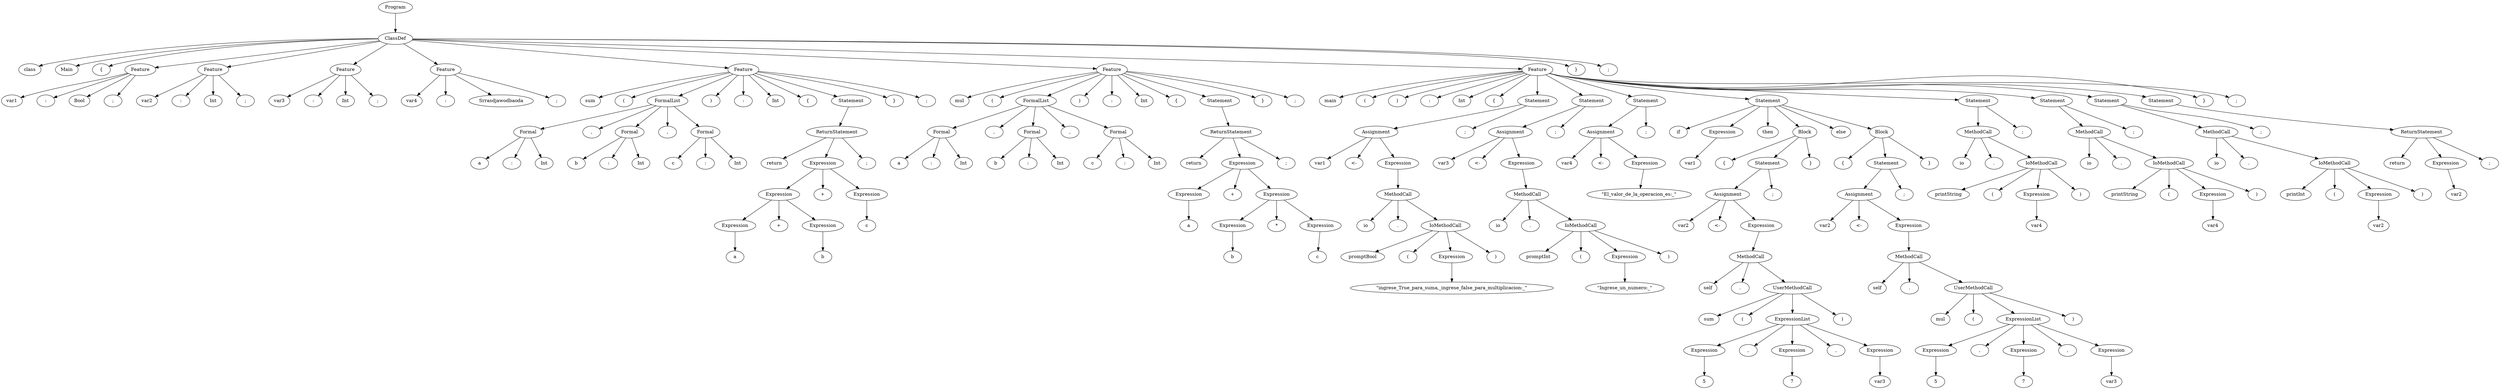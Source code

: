 digraph tree {
rankdir=TB;
nodesep=0.6;
ranksep=0.8;
    "Program_1305854611792" [label="Program"];
    "ClassDef_1305854612016" [label="ClassDef"];
    "class_1305854926784" [label="class"];
    "Main_1305854926976" [label="Main"];
    "{_1305854928512" [label="{"];
    "Feature_1305854612128" [label="Feature"];
    "var1_1305854928960" [label="var1"];
    ":_1305854929600" [label=":"];
    "Bool_1305854929664" [label="Bool"];
    ";_1305854929728" [label=";"];
    "Feature_1305854612576" [label="Feature"];
    "var2_1305854929472" [label="var2"];
    ":_1305854929920" [label=":"];
    "Int_1305854929984" [label="Int"];
    ";_1305854930048" [label=";"];
    "Feature_1305854612688" [label="Feature"];
    "var3_1305854930176" [label="var3"];
    ":_1305854930240" [label=":"];
    "Int_1305854930304" [label="Int"];
    ";_1305854930368" [label=";"];
    "Feature_1305854612800" [label="Feature"];
    "var4_1305854930496" [label="var4"];
    ":_1305854930560" [label=":"];
    "Srrasdjawodbaoda_1305854930624" [label="Srrasdjawodbaoda"];
    ";_1305854930688" [label=";"];
    "Feature_1305854612912" [label="Feature"];
    "sum_1305854930816" [label="sum"];
    "(_1305854930944" [label="("];
    "FormalList_1305854613136" [label="FormalList"];
    "Formal_1305854613248" [label="Formal"];
    "a_1305854931072" [label="a"];
    ":_1305854931264" [label=":"];
    "Int_1305854931328" [label="Int"];
    ",_1305854931456" [label=","];
    "Formal_1305854613360" [label="Formal"];
    "b_1305854931584" [label="b"];
    ":_1305854931648" [label=":"];
    "Int_1305854931712" [label="Int"];
    ",_1305854931840" [label=","];
    "Formal_1305854613472" [label="Formal"];
    "c_1305854931200" [label="c"];
    ":_1305854932096" [label=":"];
    "Int_1305854932160" [label="Int"];
    ")_1305854932224" [label=")"];
    ":_1305854932288" [label=":"];
    "Int_1305854932416" [label="Int"];
    "{_1305854932480" [label="{"];
    "Statement_1305854613584" [label="Statement"];
    "ReturnStatement_1305854613920" [label="ReturnStatement"];
    "return_1305852069056" [label="return"];
    "Expression_1305854615376" [label="Expression"];
    "Expression_1305854614928" [label="Expression"];
    "Expression_1305854614032" [label="Expression"];
    "a_1305854933504" [label="a"];
    "+_1305854928896" [label="+"];
    "Expression_1305854615040" [label="Expression"];
    "b_1305855068352" [label="b"];
    "+_1305854933248" [label="+"];
    "Expression_1305854615488" [label="Expression"];
    "c_1305854928832" [label="c"];
    ";_1305851334336" [label=";"];
    "}_1305855068608" [label="}"];
    ";_1305854932032" [label=";"];
    "Feature_1305854615824" [label="Feature"];
    "mul_1305854929792" [label="mul"];
    "(_1305855068928" [label="("];
    "FormalList_1305854615936" [label="FormalList"];
    "Formal_1305854616048" [label="Formal"];
    "a_1305855068864" [label="a"];
    ":_1305855068480" [label=":"];
    "Int_1305855069056" [label="Int"];
    ",_1305855069120" [label=","];
    "Formal_1305854616160" [label="Formal"];
    "b_1305855069248" [label="b"];
    ":_1305855068992" [label=":"];
    "Int_1305855069312" [label="Int"];
    ",_1305855069376" [label=","];
    "Formal_1305854616272" [label="Formal"];
    "c_1305855069184" [label="c"];
    ":_1305855069632" [label=":"];
    "Int_1305855069696" [label="Int"];
    ")_1305855069760" [label=")"];
    ":_1305855069824" [label=":"];
    "Int_1305855069952" [label="Int"];
    "{_1305855070016" [label="{"];
    "Statement_1305854616384" [label="Statement"];
    "ReturnStatement_1305854616496" [label="ReturnStatement"];
    "return_1305855069888" [label="return"];
    "Expression_1305854616720" [label="Expression"];
    "Expression_1305854616608" [label="Expression"];
    "a_1305855070208" [label="a"];
    "+_1305854934208" [label="+"];
    "Expression_1305854617392" [label="Expression"];
    "Expression_1305854616832" [label="Expression"];
    "b_1305854933824" [label="b"];
    "*_1305854919680" [label="*"];
    "Expression_1305854617056" [label="Expression"];
    "c_1305854933184" [label="c"];
    ";_1305855070464" [label=";"];
    "}_1305855068032" [label="}"];
    ";_1305855067264" [label=";"];
    "Feature_1305854617504" [label="Feature"];
    "main_1305855068544" [label="main"];
    "(_1305855069568" [label="("];
    ")_1305855072384" [label=")"];
    ":_1305855072256" [label=":"];
    "Int_1305855072192" [label="Int"];
    "{_1305855067200" [label="{"];
    "Statement_1305854617616" [label="Statement"];
    "Assignment_1305854617952" [label="Assignment"];
    "var1_1305855074112" [label="var1"];
    "<-_1305855074176" [label="<-"];
    "Expression_1305854618064" [label="Expression"];
    "MethodCall_1305854618288" [label="MethodCall"];
    "io_1305855074304" [label="io"];
    "._1305855074240" [label="."];
    "IoMethodCall_1305854618400" [label="IoMethodCall"];
    "promptBool_1305855074368" [label="promptBool"];
    "(_1305855070720" [label="("];
    "Expression_1305854618512" [label="Expression"];
    "\\\"ingrese_True_para_suma,_ingrese_false_para_multiplicacion:_\\\"_1305855074560" [label="\"ingrese_True_para_suma,_ingrese_false_para_multiplicacion:_\""];
    ")_1305855074496" [label=")"];
    ";_1305855074816" [label=";"];
    "Statement_1305854618848" [label="Statement"];
    "Assignment_1305854618960" [label="Assignment"];
    "var3_1305855074880" [label="var3"];
    "<-_1305855074944" [label="<-"];
    "Expression_1305854619072" [label="Expression"];
    "MethodCall_1305854619184" [label="MethodCall"];
    "io_1305855075008" [label="io"];
    "._1305855075072" [label="."];
    "IoMethodCall_1305854619296" [label="IoMethodCall"];
    "promptInt_1305855075200" [label="promptInt"];
    "(_1305855074752" [label="("];
    "Expression_1305854619408" [label="Expression"];
    "\\\"Ingrese_un_numero:_\\\"_1305855075328" [label="\"Ingrese_un_numero:_\""];
    ")_1305855075136" [label=")"];
    ";_1305855075392" [label=";"];
    "Statement_1305854619520" [label="Statement"];
    "Assignment_1305854619632" [label="Assignment"];
    "var4_1305855068672" [label="var4"];
    "<-_1305855075456" [label="<-"];
    "Expression_1305854619744" [label="Expression"];
    "\\\"El_valor_de_la_operacion_es:_\\\"_1305855075584" [label="\"El_valor_de_la_operacion_es:_\""];
    ";_1305855075520" [label=";"];
    "Statement_1305854619856" [label="Statement"];
    "if_1305853778816" [label="if"];
    "Expression_1305854620080" [label="Expression"];
    "var1_1305855075264" [label="var1"];
    "then_1305855075648" [label="then"];
    "Block_1305854620416" [label="Block"];
    "{_1305855075840" [label="{"];
    "Statement_1305854620528" [label="Statement"];
    "Assignment_1305854620640" [label="Assignment"];
    "var2_1305855075712" [label="var2"];
    "<-_1305855076032" [label="<-"];
    "Expression_1305854620752" [label="Expression"];
    "MethodCall_1305854620864" [label="MethodCall"];
    "self_1305855076096" [label="self"];
    "._1305855076160" [label="."];
    "UserMethodCall_1305854620976" [label="UserMethodCall"];
    "sum_1305855076288" [label="sum"];
    "(_1305855075776" [label="("];
    "ExpressionList_1305854621088" [label="ExpressionList"];
    "Expression_1305854621200" [label="Expression"];
    "5_1305855076224" [label="5"];
    ",_1305855076608" [label=","];
    "Expression_1305854621536" [label="Expression"];
    "7_1305855076736" [label="7"];
    ",_1305855076800" [label=","];
    "Expression_1305854621648" [label="Expression"];
    "var3_1305855076928" [label="var3"];
    ")_1305855077056" [label=")"];
    ";_1305855077120" [label=";"];
    "}_1305855077184" [label="}"];
    "else_1305855077376" [label="else"];
    "Block_1305854621872" [label="Block"];
    "{_1305855077568" [label="{"];
    "Statement_1305854621984" [label="Statement"];
    "Assignment_1305854622096" [label="Assignment"];
    "var2_1305855077440" [label="var2"];
    "<-_1305855077696" [label="<-"];
    "Expression_1305854622208" [label="Expression"];
    "MethodCall_1305854622320" [label="MethodCall"];
    "self_1305855077632" [label="self"];
    "._1305855077952" [label="."];
    "UserMethodCall_1305854622432" [label="UserMethodCall"];
    "mul_1305855078080" [label="mul"];
    "(_1305855078144" [label="("];
    "ExpressionList_1305854622544" [label="ExpressionList"];
    "Expression_1305854622656" [label="Expression"];
    "5_1305855077888" [label="5"];
    ",_1305855078400" [label=","];
    "Expression_1305854622768" [label="Expression"];
    "7_1305855078528" [label="7"];
    ",_1305855078592" [label=","];
    "Expression_1305854622880" [label="Expression"];
    "var3_1305855078720" [label="var3"];
    ")_1305855078848" [label=")"];
    ";_1305855078912" [label=";"];
    "}_1305855078976" [label="}"];
    "Statement_1305854622992" [label="Statement"];
    "MethodCall_1305854623216" [label="MethodCall"];
    "io_1305855079040" [label="io"];
    "._1305855079296" [label="."];
    "IoMethodCall_1305854623328" [label="IoMethodCall"];
    "printString_1305855079424" [label="printString"];
    "(_1305855079488" [label="("];
    "Expression_1305854623440" [label="Expression"];
    "var4_1305855079616" [label="var4"];
    ")_1305855079680" [label=")"];
    ";_1305855079744" [label=";"];
    "Statement_1305854623552" [label="Statement"];
    "MethodCall_1305855115328" [label="MethodCall"];
    "io_1305855079104" [label="io"];
    "._1305855080000" [label="."];
    "IoMethodCall_1305855115440" [label="IoMethodCall"];
    "printString_1305855080128" [label="printString"];
    "(_1305855080192" [label="("];
    "Expression_1305855115552" [label="Expression"];
    "var4_1305855080320" [label="var4"];
    ")_1305855080384" [label=")"];
    ";_1305855080448" [label=";"];
    "Statement_1305855115664" [label="Statement"];
    "MethodCall_1305855115776" [label="MethodCall"];
    "io_1305855079936" [label="io"];
    "._1305855080704" [label="."];
    "IoMethodCall_1305855115888" [label="IoMethodCall"];
    "printInt_1305855080832" [label="printInt"];
    "(_1305855080896" [label="("];
    "Expression_1305855116000" [label="Expression"];
    "var2_1305855081024" [label="var2"];
    ")_1305855081088" [label=")"];
    ";_1305855081152" [label=";"];
    "Statement_1305855116112" [label="Statement"];
    "ReturnStatement_1305855116224" [label="ReturnStatement"];
    "return_1305855081216" [label="return"];
    "Expression_1305855116336" [label="Expression"];
    "var2_1305855081472" [label="var2"];
    ";_1305855081536" [label=";"];
    "}_1305855081600" [label="}"];
    ";_1305855081664" [label=";"];
    "}_1305855081728" [label="}"];
    ";_1305855081792" [label=";"];
    "Program_1305854611792" -> "ClassDef_1305854612016";
    "ClassDef_1305854612016" -> "class_1305854926784";
    "ClassDef_1305854612016" -> "Main_1305854926976";
    "ClassDef_1305854612016" -> "{_1305854928512";
    "ClassDef_1305854612016" -> "Feature_1305854612128";
    "ClassDef_1305854612016" -> "Feature_1305854612576";
    "ClassDef_1305854612016" -> "Feature_1305854612688";
    "ClassDef_1305854612016" -> "Feature_1305854612800";
    "ClassDef_1305854612016" -> "Feature_1305854612912";
    "ClassDef_1305854612016" -> "Feature_1305854615824";
    "ClassDef_1305854612016" -> "Feature_1305854617504";
    "ClassDef_1305854612016" -> "}_1305855081728";
    "ClassDef_1305854612016" -> ";_1305855081792";
    "Feature_1305854612128" -> "var1_1305854928960";
    "Feature_1305854612128" -> ":_1305854929600";
    "Feature_1305854612128" -> "Bool_1305854929664";
    "Feature_1305854612128" -> ";_1305854929728";
    "Feature_1305854612576" -> "var2_1305854929472";
    "Feature_1305854612576" -> ":_1305854929920";
    "Feature_1305854612576" -> "Int_1305854929984";
    "Feature_1305854612576" -> ";_1305854930048";
    "Feature_1305854612688" -> "var3_1305854930176";
    "Feature_1305854612688" -> ":_1305854930240";
    "Feature_1305854612688" -> "Int_1305854930304";
    "Feature_1305854612688" -> ";_1305854930368";
    "Feature_1305854612800" -> "var4_1305854930496";
    "Feature_1305854612800" -> ":_1305854930560";
    "Feature_1305854612800" -> "Srrasdjawodbaoda_1305854930624";
    "Feature_1305854612800" -> ";_1305854930688";
    "Feature_1305854612912" -> "sum_1305854930816";
    "Feature_1305854612912" -> "(_1305854930944";
    "Feature_1305854612912" -> "FormalList_1305854613136";
    "Feature_1305854612912" -> ")_1305854932224";
    "Feature_1305854612912" -> ":_1305854932288";
    "Feature_1305854612912" -> "Int_1305854932416";
    "Feature_1305854612912" -> "{_1305854932480";
    "Feature_1305854612912" -> "Statement_1305854613584";
    "Feature_1305854612912" -> "}_1305855068608";
    "Feature_1305854612912" -> ";_1305854932032";
    "FormalList_1305854613136" -> "Formal_1305854613248";
    "FormalList_1305854613136" -> ",_1305854931456";
    "FormalList_1305854613136" -> "Formal_1305854613360";
    "FormalList_1305854613136" -> ",_1305854931840";
    "FormalList_1305854613136" -> "Formal_1305854613472";
    "Formal_1305854613248" -> "a_1305854931072";
    "Formal_1305854613248" -> ":_1305854931264";
    "Formal_1305854613248" -> "Int_1305854931328";
    "Formal_1305854613360" -> "b_1305854931584";
    "Formal_1305854613360" -> ":_1305854931648";
    "Formal_1305854613360" -> "Int_1305854931712";
    "Formal_1305854613472" -> "c_1305854931200";
    "Formal_1305854613472" -> ":_1305854932096";
    "Formal_1305854613472" -> "Int_1305854932160";
    "Statement_1305854613584" -> "ReturnStatement_1305854613920";
    "ReturnStatement_1305854613920" -> "return_1305852069056";
    "ReturnStatement_1305854613920" -> "Expression_1305854615376";
    "ReturnStatement_1305854613920" -> ";_1305851334336";
    "Expression_1305854615376" -> "Expression_1305854614928";
    "Expression_1305854615376" -> "+_1305854933248";
    "Expression_1305854615376" -> "Expression_1305854615488";
    "Expression_1305854614928" -> "Expression_1305854614032";
    "Expression_1305854614928" -> "+_1305854928896";
    "Expression_1305854614928" -> "Expression_1305854615040";
    "Expression_1305854614032" -> "a_1305854933504";
    "Expression_1305854615040" -> "b_1305855068352";
    "Expression_1305854615488" -> "c_1305854928832";
    "Feature_1305854615824" -> "mul_1305854929792";
    "Feature_1305854615824" -> "(_1305855068928";
    "Feature_1305854615824" -> "FormalList_1305854615936";
    "Feature_1305854615824" -> ")_1305855069760";
    "Feature_1305854615824" -> ":_1305855069824";
    "Feature_1305854615824" -> "Int_1305855069952";
    "Feature_1305854615824" -> "{_1305855070016";
    "Feature_1305854615824" -> "Statement_1305854616384";
    "Feature_1305854615824" -> "}_1305855068032";
    "Feature_1305854615824" -> ";_1305855067264";
    "FormalList_1305854615936" -> "Formal_1305854616048";
    "FormalList_1305854615936" -> ",_1305855069120";
    "FormalList_1305854615936" -> "Formal_1305854616160";
    "FormalList_1305854615936" -> ",_1305855069376";
    "FormalList_1305854615936" -> "Formal_1305854616272";
    "Formal_1305854616048" -> "a_1305855068864";
    "Formal_1305854616048" -> ":_1305855068480";
    "Formal_1305854616048" -> "Int_1305855069056";
    "Formal_1305854616160" -> "b_1305855069248";
    "Formal_1305854616160" -> ":_1305855068992";
    "Formal_1305854616160" -> "Int_1305855069312";
    "Formal_1305854616272" -> "c_1305855069184";
    "Formal_1305854616272" -> ":_1305855069632";
    "Formal_1305854616272" -> "Int_1305855069696";
    "Statement_1305854616384" -> "ReturnStatement_1305854616496";
    "ReturnStatement_1305854616496" -> "return_1305855069888";
    "ReturnStatement_1305854616496" -> "Expression_1305854616720";
    "ReturnStatement_1305854616496" -> ";_1305855070464";
    "Expression_1305854616720" -> "Expression_1305854616608";
    "Expression_1305854616720" -> "+_1305854934208";
    "Expression_1305854616720" -> "Expression_1305854617392";
    "Expression_1305854616608" -> "a_1305855070208";
    "Expression_1305854617392" -> "Expression_1305854616832";
    "Expression_1305854617392" -> "*_1305854919680";
    "Expression_1305854617392" -> "Expression_1305854617056";
    "Expression_1305854616832" -> "b_1305854933824";
    "Expression_1305854617056" -> "c_1305854933184";
    "Feature_1305854617504" -> "main_1305855068544";
    "Feature_1305854617504" -> "(_1305855069568";
    "Feature_1305854617504" -> ")_1305855072384";
    "Feature_1305854617504" -> ":_1305855072256";
    "Feature_1305854617504" -> "Int_1305855072192";
    "Feature_1305854617504" -> "{_1305855067200";
    "Feature_1305854617504" -> "Statement_1305854617616";
    "Feature_1305854617504" -> "Statement_1305854618848";
    "Feature_1305854617504" -> "Statement_1305854619520";
    "Feature_1305854617504" -> "Statement_1305854619856";
    "Feature_1305854617504" -> "Statement_1305854622992";
    "Feature_1305854617504" -> "Statement_1305854623552";
    "Feature_1305854617504" -> "Statement_1305855115664";
    "Feature_1305854617504" -> "Statement_1305855116112";
    "Feature_1305854617504" -> "}_1305855081600";
    "Feature_1305854617504" -> ";_1305855081664";
    "Statement_1305854617616" -> "Assignment_1305854617952";
    "Statement_1305854617616" -> ";_1305855074816";
    "Assignment_1305854617952" -> "var1_1305855074112";
    "Assignment_1305854617952" -> "<-_1305855074176";
    "Assignment_1305854617952" -> "Expression_1305854618064";
    "Expression_1305854618064" -> "MethodCall_1305854618288";
    "MethodCall_1305854618288" -> "io_1305855074304";
    "MethodCall_1305854618288" -> "._1305855074240";
    "MethodCall_1305854618288" -> "IoMethodCall_1305854618400";
    "IoMethodCall_1305854618400" -> "promptBool_1305855074368";
    "IoMethodCall_1305854618400" -> "(_1305855070720";
    "IoMethodCall_1305854618400" -> "Expression_1305854618512";
    "IoMethodCall_1305854618400" -> ")_1305855074496";
    "Expression_1305854618512" -> "\\\"ingrese_True_para_suma,_ingrese_false_para_multiplicacion:_\\\"_1305855074560";
    "Statement_1305854618848" -> "Assignment_1305854618960";
    "Statement_1305854618848" -> ";_1305855075392";
    "Assignment_1305854618960" -> "var3_1305855074880";
    "Assignment_1305854618960" -> "<-_1305855074944";
    "Assignment_1305854618960" -> "Expression_1305854619072";
    "Expression_1305854619072" -> "MethodCall_1305854619184";
    "MethodCall_1305854619184" -> "io_1305855075008";
    "MethodCall_1305854619184" -> "._1305855075072";
    "MethodCall_1305854619184" -> "IoMethodCall_1305854619296";
    "IoMethodCall_1305854619296" -> "promptInt_1305855075200";
    "IoMethodCall_1305854619296" -> "(_1305855074752";
    "IoMethodCall_1305854619296" -> "Expression_1305854619408";
    "IoMethodCall_1305854619296" -> ")_1305855075136";
    "Expression_1305854619408" -> "\\\"Ingrese_un_numero:_\\\"_1305855075328";
    "Statement_1305854619520" -> "Assignment_1305854619632";
    "Statement_1305854619520" -> ";_1305855075520";
    "Assignment_1305854619632" -> "var4_1305855068672";
    "Assignment_1305854619632" -> "<-_1305855075456";
    "Assignment_1305854619632" -> "Expression_1305854619744";
    "Expression_1305854619744" -> "\\\"El_valor_de_la_operacion_es:_\\\"_1305855075584";
    "Statement_1305854619856" -> "if_1305853778816";
    "Statement_1305854619856" -> "Expression_1305854620080";
    "Statement_1305854619856" -> "then_1305855075648";
    "Statement_1305854619856" -> "Block_1305854620416";
    "Statement_1305854619856" -> "else_1305855077376";
    "Statement_1305854619856" -> "Block_1305854621872";
    "Expression_1305854620080" -> "var1_1305855075264";
    "Block_1305854620416" -> "{_1305855075840";
    "Block_1305854620416" -> "Statement_1305854620528";
    "Block_1305854620416" -> "}_1305855077184";
    "Statement_1305854620528" -> "Assignment_1305854620640";
    "Statement_1305854620528" -> ";_1305855077120";
    "Assignment_1305854620640" -> "var2_1305855075712";
    "Assignment_1305854620640" -> "<-_1305855076032";
    "Assignment_1305854620640" -> "Expression_1305854620752";
    "Expression_1305854620752" -> "MethodCall_1305854620864";
    "MethodCall_1305854620864" -> "self_1305855076096";
    "MethodCall_1305854620864" -> "._1305855076160";
    "MethodCall_1305854620864" -> "UserMethodCall_1305854620976";
    "UserMethodCall_1305854620976" -> "sum_1305855076288";
    "UserMethodCall_1305854620976" -> "(_1305855075776";
    "UserMethodCall_1305854620976" -> "ExpressionList_1305854621088";
    "UserMethodCall_1305854620976" -> ")_1305855077056";
    "ExpressionList_1305854621088" -> "Expression_1305854621200";
    "ExpressionList_1305854621088" -> ",_1305855076608";
    "ExpressionList_1305854621088" -> "Expression_1305854621536";
    "ExpressionList_1305854621088" -> ",_1305855076800";
    "ExpressionList_1305854621088" -> "Expression_1305854621648";
    "Expression_1305854621200" -> "5_1305855076224";
    "Expression_1305854621536" -> "7_1305855076736";
    "Expression_1305854621648" -> "var3_1305855076928";
    "Block_1305854621872" -> "{_1305855077568";
    "Block_1305854621872" -> "Statement_1305854621984";
    "Block_1305854621872" -> "}_1305855078976";
    "Statement_1305854621984" -> "Assignment_1305854622096";
    "Statement_1305854621984" -> ";_1305855078912";
    "Assignment_1305854622096" -> "var2_1305855077440";
    "Assignment_1305854622096" -> "<-_1305855077696";
    "Assignment_1305854622096" -> "Expression_1305854622208";
    "Expression_1305854622208" -> "MethodCall_1305854622320";
    "MethodCall_1305854622320" -> "self_1305855077632";
    "MethodCall_1305854622320" -> "._1305855077952";
    "MethodCall_1305854622320" -> "UserMethodCall_1305854622432";
    "UserMethodCall_1305854622432" -> "mul_1305855078080";
    "UserMethodCall_1305854622432" -> "(_1305855078144";
    "UserMethodCall_1305854622432" -> "ExpressionList_1305854622544";
    "UserMethodCall_1305854622432" -> ")_1305855078848";
    "ExpressionList_1305854622544" -> "Expression_1305854622656";
    "ExpressionList_1305854622544" -> ",_1305855078400";
    "ExpressionList_1305854622544" -> "Expression_1305854622768";
    "ExpressionList_1305854622544" -> ",_1305855078592";
    "ExpressionList_1305854622544" -> "Expression_1305854622880";
    "Expression_1305854622656" -> "5_1305855077888";
    "Expression_1305854622768" -> "7_1305855078528";
    "Expression_1305854622880" -> "var3_1305855078720";
    "Statement_1305854622992" -> "MethodCall_1305854623216";
    "Statement_1305854622992" -> ";_1305855079744";
    "MethodCall_1305854623216" -> "io_1305855079040";
    "MethodCall_1305854623216" -> "._1305855079296";
    "MethodCall_1305854623216" -> "IoMethodCall_1305854623328";
    "IoMethodCall_1305854623328" -> "printString_1305855079424";
    "IoMethodCall_1305854623328" -> "(_1305855079488";
    "IoMethodCall_1305854623328" -> "Expression_1305854623440";
    "IoMethodCall_1305854623328" -> ")_1305855079680";
    "Expression_1305854623440" -> "var4_1305855079616";
    "Statement_1305854623552" -> "MethodCall_1305855115328";
    "Statement_1305854623552" -> ";_1305855080448";
    "MethodCall_1305855115328" -> "io_1305855079104";
    "MethodCall_1305855115328" -> "._1305855080000";
    "MethodCall_1305855115328" -> "IoMethodCall_1305855115440";
    "IoMethodCall_1305855115440" -> "printString_1305855080128";
    "IoMethodCall_1305855115440" -> "(_1305855080192";
    "IoMethodCall_1305855115440" -> "Expression_1305855115552";
    "IoMethodCall_1305855115440" -> ")_1305855080384";
    "Expression_1305855115552" -> "var4_1305855080320";
    "Statement_1305855115664" -> "MethodCall_1305855115776";
    "Statement_1305855115664" -> ";_1305855081152";
    "MethodCall_1305855115776" -> "io_1305855079936";
    "MethodCall_1305855115776" -> "._1305855080704";
    "MethodCall_1305855115776" -> "IoMethodCall_1305855115888";
    "IoMethodCall_1305855115888" -> "printInt_1305855080832";
    "IoMethodCall_1305855115888" -> "(_1305855080896";
    "IoMethodCall_1305855115888" -> "Expression_1305855116000";
    "IoMethodCall_1305855115888" -> ")_1305855081088";
    "Expression_1305855116000" -> "var2_1305855081024";
    "Statement_1305855116112" -> "ReturnStatement_1305855116224";
    "ReturnStatement_1305855116224" -> "return_1305855081216";
    "ReturnStatement_1305855116224" -> "Expression_1305855116336";
    "ReturnStatement_1305855116224" -> ";_1305855081536";
    "Expression_1305855116336" -> "var2_1305855081472";
}
